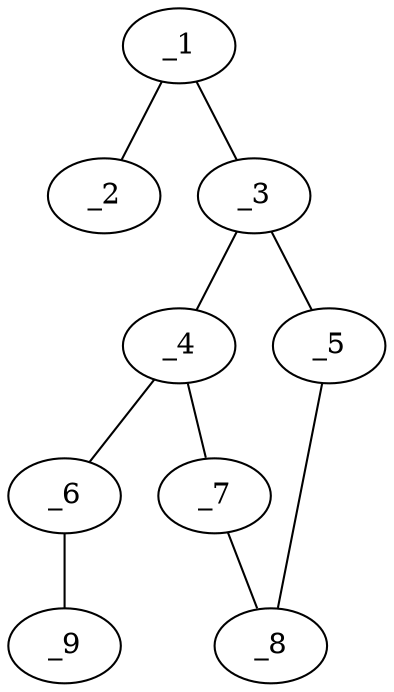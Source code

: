 graph molid149704 {
	_1	 [charge=0,
		chem=1,
		symbol="C  ",
		x="4.7111",
		y="0.7694"];
	_2	 [charge=0,
		chem=4,
		symbol="N  ",
		x="4.7111",
		y="1.7694"];
	_1 -- _2	 [valence=3];
	_3	 [charge=0,
		chem=1,
		symbol="C  ",
		x="4.7111",
		y="-0.2306"];
	_1 -- _3	 [valence=1];
	_4	 [charge=0,
		chem=1,
		symbol="C  ",
		x="3.9021",
		y="-0.8184"];
	_3 -- _4	 [valence=2];
	_5	 [charge=0,
		chem=1,
		symbol="C  ",
		x="5.5201",
		y="-0.8184"];
	_3 -- _5	 [valence=1];
	_6	 [charge=0,
		chem=1,
		symbol="C  ",
		x="2.9511",
		y="-0.5093"];
	_4 -- _6	 [valence=1];
	_7	 [charge=0,
		chem=5,
		symbol="S  ",
		x="4.2111",
		y="-1.7694"];
	_4 -- _7	 [valence=1];
	_8	 [charge=0,
		chem=1,
		symbol="C  ",
		x="5.2111",
		y="-1.7694"];
	_5 -- _8	 [valence=2];
	_9	 [charge=0,
		chem=4,
		symbol="N  ",
		x=2,
		y="-0.2003"];
	_6 -- _9	 [valence=3];
	_7 -- _8	 [valence=1];
}
